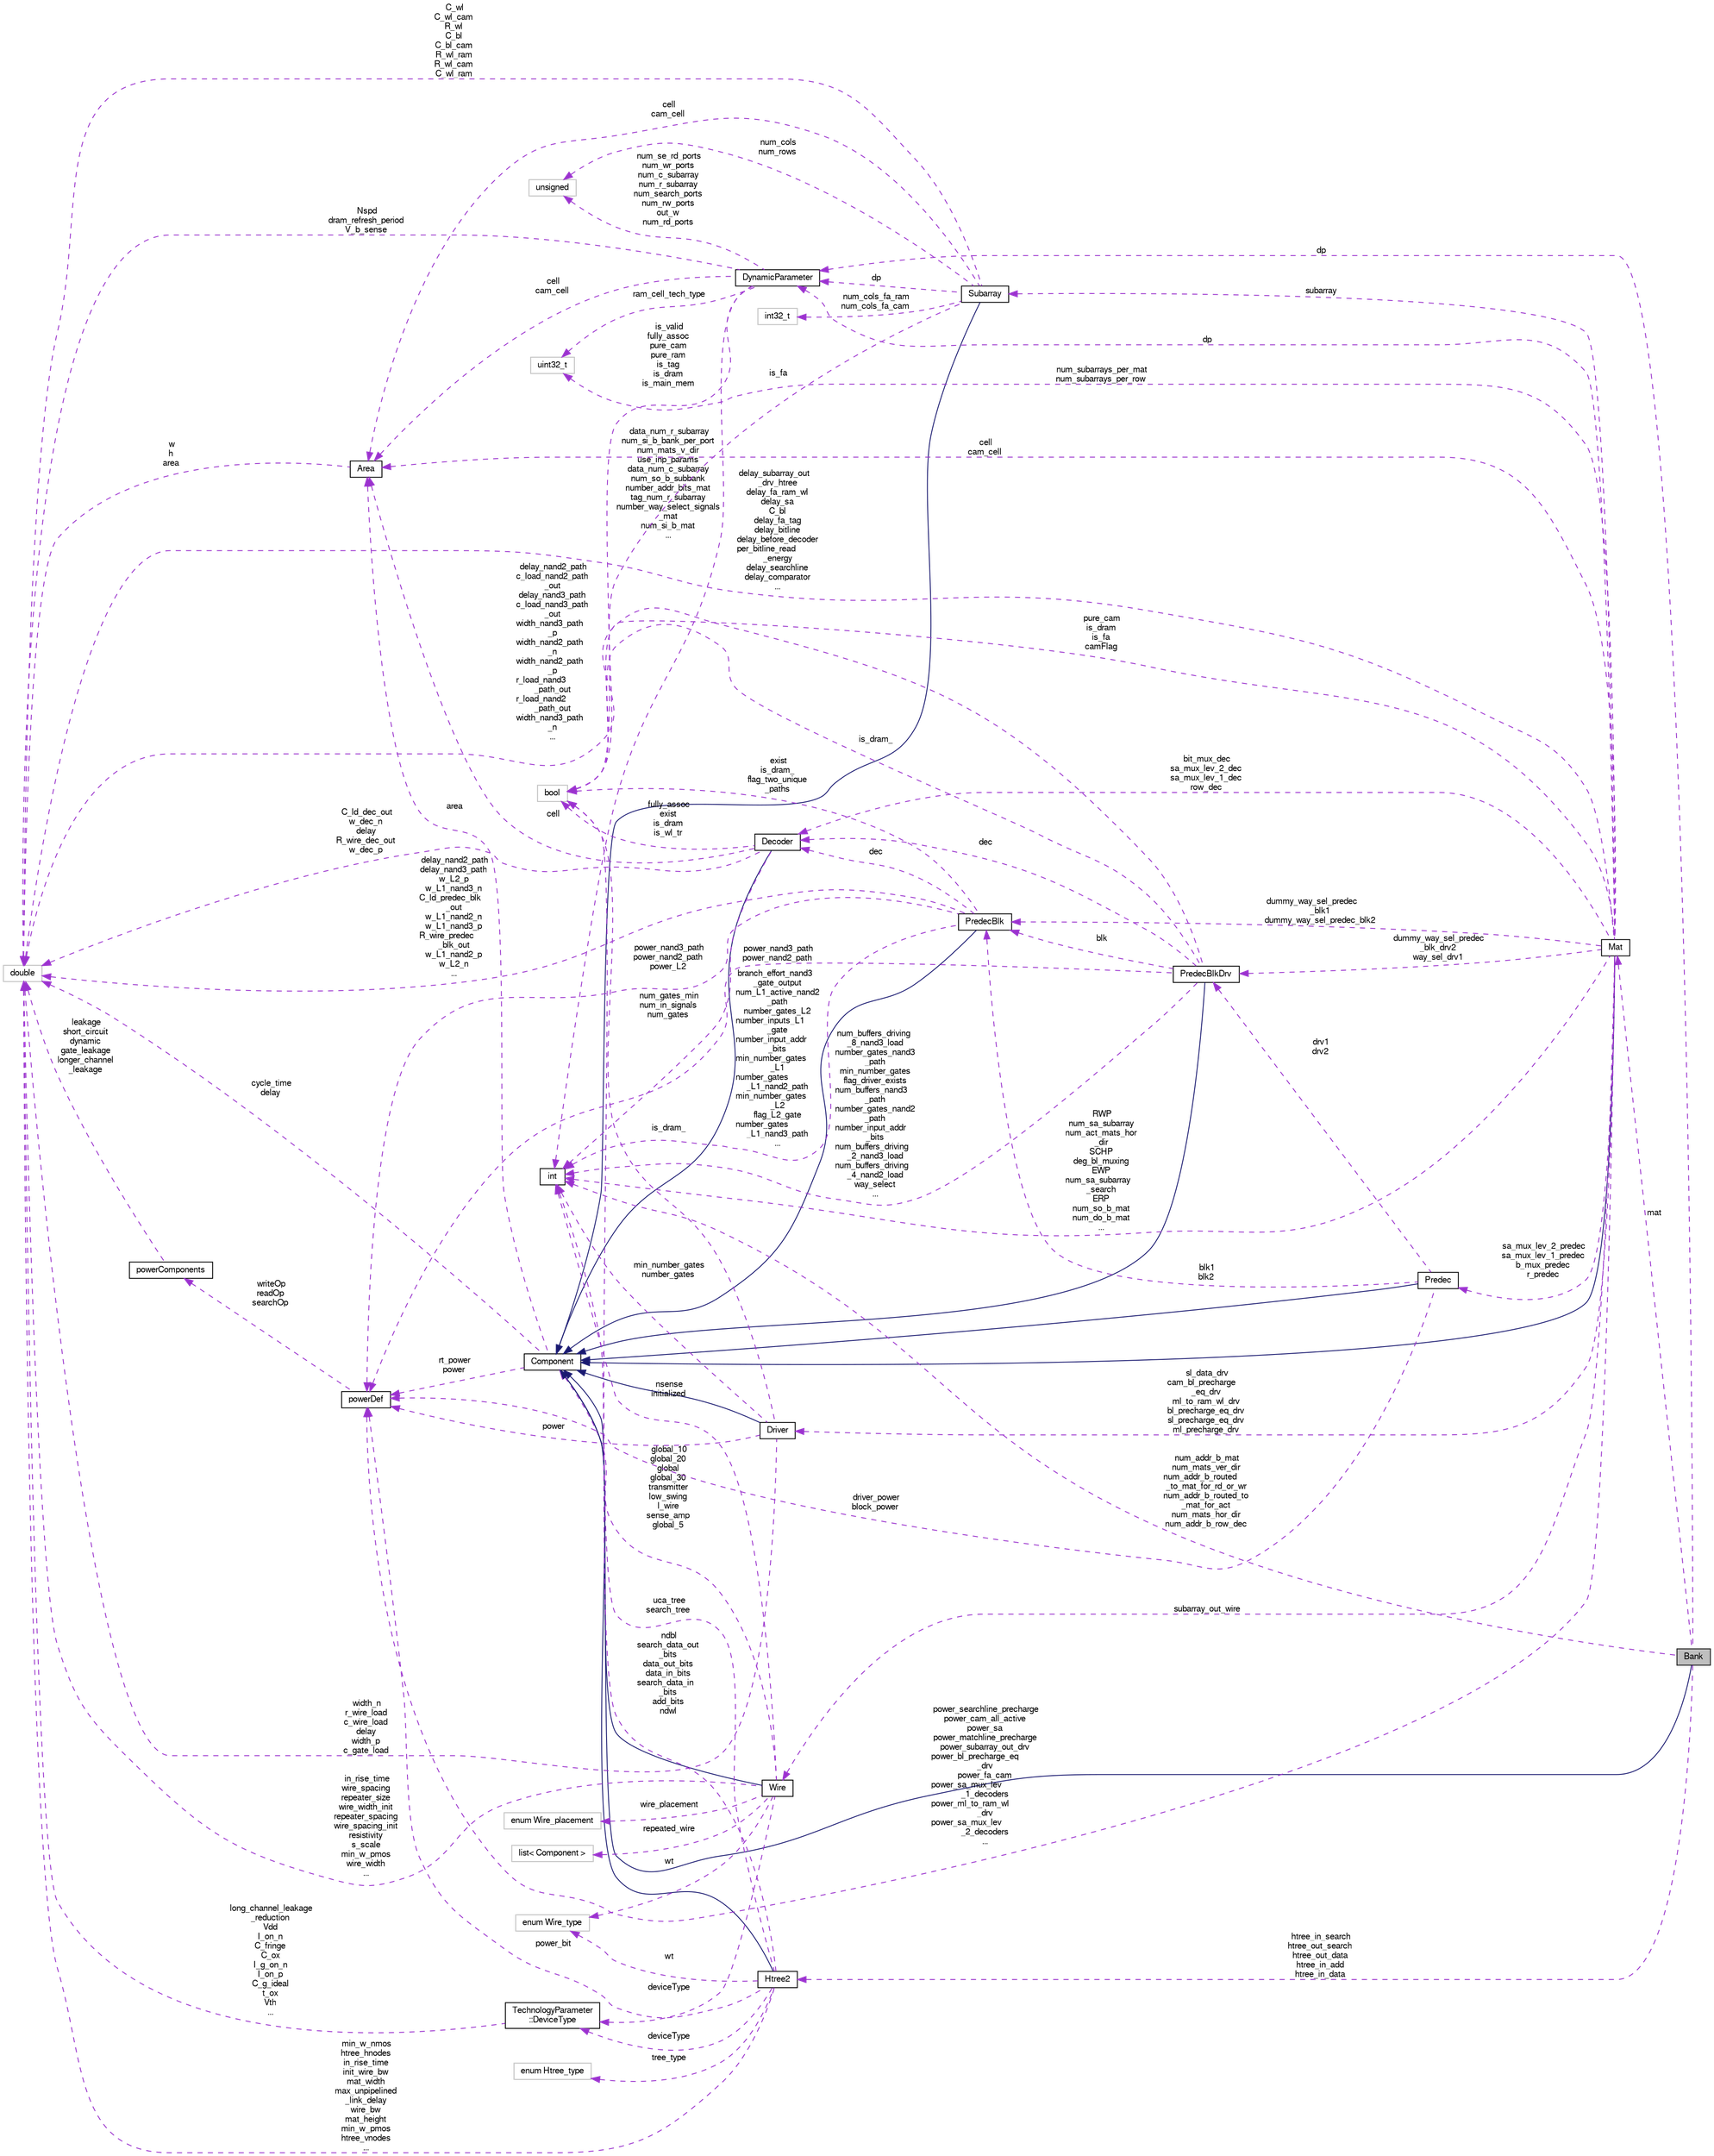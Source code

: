 digraph "Bank"
{
  bgcolor="transparent";
  edge [fontname="FreeSans",fontsize="10",labelfontname="FreeSans",labelfontsize="10"];
  node [fontname="FreeSans",fontsize="10",shape=record];
  rankdir="LR";
  Node2 [label="Bank",height=0.2,width=0.4,color="black", fillcolor="grey75", style="filled", fontcolor="black"];
  Node3 -> Node2 [dir="back",color="midnightblue",fontsize="10",style="solid",fontname="FreeSans"];
  Node3 [label="Component",height=0.2,width=0.4,color="black",URL="$classComponent.html"];
  Node4 -> Node3 [dir="back",color="darkorchid3",fontsize="10",style="dashed",label=" cycle_time\ndelay" ,fontname="FreeSans"];
  Node4 [label="double",height=0.2,width=0.4,color="grey75"];
  Node5 -> Node3 [dir="back",color="darkorchid3",fontsize="10",style="dashed",label=" rt_power\npower" ,fontname="FreeSans"];
  Node5 [label="powerDef",height=0.2,width=0.4,color="black",URL="$classpowerDef.html"];
  Node6 -> Node5 [dir="back",color="darkorchid3",fontsize="10",style="dashed",label=" writeOp\nreadOp\nsearchOp" ,fontname="FreeSans"];
  Node6 [label="powerComponents",height=0.2,width=0.4,color="black",URL="$classpowerComponents.html"];
  Node4 -> Node6 [dir="back",color="darkorchid3",fontsize="10",style="dashed",label=" leakage\nshort_circuit\ndynamic\ngate_leakage\nlonger_channel\l_leakage" ,fontname="FreeSans"];
  Node7 -> Node3 [dir="back",color="darkorchid3",fontsize="10",style="dashed",label=" area" ,fontname="FreeSans"];
  Node7 [label="Area",height=0.2,width=0.4,color="black",URL="$classArea.html"];
  Node4 -> Node7 [dir="back",color="darkorchid3",fontsize="10",style="dashed",label=" w\nh\narea" ,fontname="FreeSans"];
  Node8 -> Node2 [dir="back",color="darkorchid3",fontsize="10",style="dashed",label=" num_addr_b_mat\nnum_mats_ver_dir\nnum_addr_b_routed\l_to_mat_for_rd_or_wr\nnum_addr_b_routed_to\l_mat_for_act\nnum_mats_hor_dir\nnum_addr_b_row_dec" ,fontname="FreeSans"];
  Node8 [label="int",height=0.2,width=0.4,color="black",URL="$classint.html"];
  Node9 -> Node2 [dir="back",color="darkorchid3",fontsize="10",style="dashed",label=" dp" ,fontname="FreeSans"];
  Node9 [label="DynamicParameter",height=0.2,width=0.4,color="black",URL="$classDynamicParameter.html"];
  Node4 -> Node9 [dir="back",color="darkorchid3",fontsize="10",style="dashed",label=" Nspd\ndram_refresh_period\nV_b_sense" ,fontname="FreeSans"];
  Node10 -> Node9 [dir="back",color="darkorchid3",fontsize="10",style="dashed",label=" ram_cell_tech_type" ,fontname="FreeSans"];
  Node10 [label="uint32_t",height=0.2,width=0.4,color="grey75"];
  Node8 -> Node9 [dir="back",color="darkorchid3",fontsize="10",style="dashed",label=" data_num_r_subarray\nnum_si_b_bank_per_port\nnum_mats_v_dir\nuse_inp_params\ndata_num_c_subarray\nnum_so_b_subbank\nnumber_addr_bits_mat\ntag_num_r_subarray\nnumber_way_select_signals\l_mat\nnum_si_b_mat\n..." ,fontname="FreeSans"];
  Node11 -> Node9 [dir="back",color="darkorchid3",fontsize="10",style="dashed",label=" is_valid\nfully_assoc\npure_cam\npure_ram\nis_tag\nis_dram\nis_main_mem" ,fontname="FreeSans"];
  Node11 [label="bool",height=0.2,width=0.4,color="grey75"];
  Node7 -> Node9 [dir="back",color="darkorchid3",fontsize="10",style="dashed",label=" cell\ncam_cell" ,fontname="FreeSans"];
  Node12 -> Node9 [dir="back",color="darkorchid3",fontsize="10",style="dashed",label=" num_se_rd_ports\nnum_wr_ports\nnum_c_subarray\nnum_r_subarray\nnum_search_ports\nnum_rw_ports\nout_w\nnum_rd_ports" ,fontname="FreeSans"];
  Node12 [label="unsigned",height=0.2,width=0.4,color="grey75"];
  Node13 -> Node2 [dir="back",color="darkorchid3",fontsize="10",style="dashed",label=" mat" ,fontname="FreeSans"];
  Node13 [label="Mat",height=0.2,width=0.4,color="black",URL="$classMat.html"];
  Node3 -> Node13 [dir="back",color="midnightblue",fontsize="10",style="solid",fontname="FreeSans"];
  Node4 -> Node13 [dir="back",color="darkorchid3",fontsize="10",style="dashed",label=" delay_subarray_out\l_drv_htree\ndelay_fa_ram_wl\ndelay_sa\nC_bl\ndelay_fa_tag\ndelay_bitline\ndelay_before_decoder\nper_bitline_read\l_energy\ndelay_searchline\ndelay_comparator\n..." ,fontname="FreeSans"];
  Node14 -> Node13 [dir="back",color="darkorchid3",fontsize="10",style="dashed",label=" sl_data_drv\ncam_bl_precharge\l_eq_drv\nml_to_ram_wl_drv\nbl_precharge_eq_drv\nsl_precharge_eq_drv\nml_precharge_drv" ,fontname="FreeSans"];
  Node14 [label="Driver",height=0.2,width=0.4,color="black",URL="$classDriver.html"];
  Node3 -> Node14 [dir="back",color="midnightblue",fontsize="10",style="solid",fontname="FreeSans"];
  Node4 -> Node14 [dir="back",color="darkorchid3",fontsize="10",style="dashed",label=" width_n\nr_wire_load\nc_wire_load\ndelay\nwidth_p\nc_gate_load" ,fontname="FreeSans"];
  Node5 -> Node14 [dir="back",color="darkorchid3",fontsize="10",style="dashed",label=" power" ,fontname="FreeSans"];
  Node8 -> Node14 [dir="back",color="darkorchid3",fontsize="10",style="dashed",label=" min_number_gates\nnumber_gates" ,fontname="FreeSans"];
  Node11 -> Node14 [dir="back",color="darkorchid3",fontsize="10",style="dashed",label=" is_dram_" ,fontname="FreeSans"];
  Node15 -> Node13 [dir="back",color="darkorchid3",fontsize="10",style="dashed",label=" subarray" ,fontname="FreeSans"];
  Node15 [label="Subarray",height=0.2,width=0.4,color="black",URL="$classSubarray.html"];
  Node3 -> Node15 [dir="back",color="midnightblue",fontsize="10",style="solid",fontname="FreeSans"];
  Node4 -> Node15 [dir="back",color="darkorchid3",fontsize="10",style="dashed",label=" C_wl\nC_wl_cam\nR_wl\nC_bl\nC_bl_cam\nR_wl_ram\nR_wl_cam\nC_wl_ram" ,fontname="FreeSans"];
  Node16 -> Node15 [dir="back",color="darkorchid3",fontsize="10",style="dashed",label=" num_cols_fa_ram\nnum_cols_fa_cam" ,fontname="FreeSans"];
  Node16 [label="int32_t",height=0.2,width=0.4,color="grey75"];
  Node9 -> Node15 [dir="back",color="darkorchid3",fontsize="10",style="dashed",label=" dp" ,fontname="FreeSans"];
  Node11 -> Node15 [dir="back",color="darkorchid3",fontsize="10",style="dashed",label=" is_fa" ,fontname="FreeSans"];
  Node7 -> Node15 [dir="back",color="darkorchid3",fontsize="10",style="dashed",label=" cell\ncam_cell" ,fontname="FreeSans"];
  Node12 -> Node15 [dir="back",color="darkorchid3",fontsize="10",style="dashed",label=" num_cols\nnum_rows" ,fontname="FreeSans"];
  Node17 -> Node13 [dir="back",color="darkorchid3",fontsize="10",style="dashed",label=" subarray_out_wire" ,fontname="FreeSans"];
  Node17 [label="Wire",height=0.2,width=0.4,color="black",URL="$classWire.html"];
  Node3 -> Node17 [dir="back",color="midnightblue",fontsize="10",style="solid",fontname="FreeSans"];
  Node4 -> Node17 [dir="back",color="darkorchid3",fontsize="10",style="dashed",label=" in_rise_time\nwire_spacing\nrepeater_size\nwire_width_init\nrepeater_spacing\nwire_spacing_init\nresistivity\ns_scale\nmin_w_pmos\nwire_width\n..." ,fontname="FreeSans"];
  Node3 -> Node17 [dir="back",color="darkorchid3",fontsize="10",style="dashed",label=" global_10\nglobal_20\nglobal\nglobal_30\ntransmitter\nlow_swing\nl_wire\nsense_amp\nglobal_5" ,fontname="FreeSans"];
  Node18 -> Node17 [dir="back",color="darkorchid3",fontsize="10",style="dashed",label=" repeated_wire" ,fontname="FreeSans"];
  Node18 [label="list\< Component \>",height=0.2,width=0.4,color="grey75"];
  Node8 -> Node17 [dir="back",color="darkorchid3",fontsize="10",style="dashed",label=" nsense\ninitialized" ,fontname="FreeSans"];
  Node19 -> Node17 [dir="back",color="darkorchid3",fontsize="10",style="dashed",label=" wt" ,fontname="FreeSans"];
  Node19 [label="enum Wire_type",height=0.2,width=0.4,color="grey75"];
  Node20 -> Node17 [dir="back",color="darkorchid3",fontsize="10",style="dashed",label=" deviceType" ,fontname="FreeSans"];
  Node20 [label="TechnologyParameter\l::DeviceType",height=0.2,width=0.4,color="black",URL="$classTechnologyParameter_1_1DeviceType.html"];
  Node4 -> Node20 [dir="back",color="darkorchid3",fontsize="10",style="dashed",label=" long_channel_leakage\l_reduction\nVdd\nI_on_n\nC_fringe\nC_ox\nI_g_on_n\nI_on_p\nC_g_ideal\nt_ox\nVth\n..." ,fontname="FreeSans"];
  Node21 -> Node17 [dir="back",color="darkorchid3",fontsize="10",style="dashed",label=" wire_placement" ,fontname="FreeSans"];
  Node21 [label="enum Wire_placement",height=0.2,width=0.4,color="grey75"];
  Node5 -> Node13 [dir="back",color="darkorchid3",fontsize="10",style="dashed",label=" power_searchline_precharge\npower_cam_all_active\npower_sa\npower_matchline_precharge\npower_subarray_out_drv\npower_bl_precharge_eq\l_drv\npower_fa_cam\npower_sa_mux_lev\l_1_decoders\npower_ml_to_ram_wl\l_drv\npower_sa_mux_lev\l_2_decoders\n..." ,fontname="FreeSans"];
  Node10 -> Node13 [dir="back",color="darkorchid3",fontsize="10",style="dashed",label=" num_subarrays_per_mat\nnum_subarrays_per_row" ,fontname="FreeSans"];
  Node22 -> Node13 [dir="back",color="darkorchid3",fontsize="10",style="dashed",label=" bit_mux_dec\nsa_mux_lev_2_dec\nsa_mux_lev_1_dec\nrow_dec" ,fontname="FreeSans"];
  Node22 [label="Decoder",height=0.2,width=0.4,color="black",URL="$classDecoder.html"];
  Node3 -> Node22 [dir="back",color="midnightblue",fontsize="10",style="solid",fontname="FreeSans"];
  Node4 -> Node22 [dir="back",color="darkorchid3",fontsize="10",style="dashed",label=" C_ld_dec_out\nw_dec_n\ndelay\nR_wire_dec_out\nw_dec_p" ,fontname="FreeSans"];
  Node8 -> Node22 [dir="back",color="darkorchid3",fontsize="10",style="dashed",label=" num_gates_min\nnum_in_signals\nnum_gates" ,fontname="FreeSans"];
  Node11 -> Node22 [dir="back",color="darkorchid3",fontsize="10",style="dashed",label=" fully_assoc\nexist\nis_dram\nis_wl_tr" ,fontname="FreeSans"];
  Node7 -> Node22 [dir="back",color="darkorchid3",fontsize="10",style="dashed",label=" cell" ,fontname="FreeSans"];
  Node8 -> Node13 [dir="back",color="darkorchid3",fontsize="10",style="dashed",label=" RWP\nnum_sa_subarray\nnum_act_mats_hor\l_dir\nSCHP\ndeg_bl_muxing\nEWP\nnum_sa_subarray\l_search\nERP\nnum_so_b_mat\nnum_do_b_mat\n..." ,fontname="FreeSans"];
  Node9 -> Node13 [dir="back",color="darkorchid3",fontsize="10",style="dashed",label=" dp" ,fontname="FreeSans"];
  Node11 -> Node13 [dir="back",color="darkorchid3",fontsize="10",style="dashed",label=" pure_cam\nis_dram\nis_fa\ncamFlag" ,fontname="FreeSans"];
  Node23 -> Node13 [dir="back",color="darkorchid3",fontsize="10",style="dashed",label=" dummy_way_sel_predec\l_blk1\ndummy_way_sel_predec_blk2" ,fontname="FreeSans"];
  Node23 [label="PredecBlk",height=0.2,width=0.4,color="black",URL="$classPredecBlk.html"];
  Node3 -> Node23 [dir="back",color="midnightblue",fontsize="10",style="solid",fontname="FreeSans"];
  Node4 -> Node23 [dir="back",color="darkorchid3",fontsize="10",style="dashed",label=" delay_nand2_path\ndelay_nand3_path\nw_L2_p\nw_L1_nand3_n\nC_ld_predec_blk\l_out\nw_L1_nand2_n\nw_L1_nand3_p\nR_wire_predec\l_blk_out\nw_L1_nand2_p\nw_L2_n\n..." ,fontname="FreeSans"];
  Node5 -> Node23 [dir="back",color="darkorchid3",fontsize="10",style="dashed",label=" power_nand3_path\npower_nand2_path\npower_L2" ,fontname="FreeSans"];
  Node22 -> Node23 [dir="back",color="darkorchid3",fontsize="10",style="dashed",label=" dec" ,fontname="FreeSans"];
  Node8 -> Node23 [dir="back",color="darkorchid3",fontsize="10",style="dashed",label=" branch_effort_nand3\l_gate_output\nnum_L1_active_nand2\l_path\nnumber_gates_L2\nnumber_inputs_L1\l_gate\nnumber_input_addr\l_bits\nmin_number_gates\l_L1\nnumber_gates\l_L1_nand2_path\nmin_number_gates\l_L2\nflag_L2_gate\nnumber_gates\l_L1_nand3_path\n..." ,fontname="FreeSans"];
  Node11 -> Node23 [dir="back",color="darkorchid3",fontsize="10",style="dashed",label=" exist\nis_dram_\nflag_two_unique\l_paths" ,fontname="FreeSans"];
  Node7 -> Node13 [dir="back",color="darkorchid3",fontsize="10",style="dashed",label=" cell\ncam_cell" ,fontname="FreeSans"];
  Node24 -> Node13 [dir="back",color="darkorchid3",fontsize="10",style="dashed",label=" sa_mux_lev_2_predec\nsa_mux_lev_1_predec\nb_mux_predec\nr_predec" ,fontname="FreeSans"];
  Node24 [label="Predec",height=0.2,width=0.4,color="black",URL="$classPredec.html"];
  Node3 -> Node24 [dir="back",color="midnightblue",fontsize="10",style="solid",fontname="FreeSans"];
  Node5 -> Node24 [dir="back",color="darkorchid3",fontsize="10",style="dashed",label=" driver_power\nblock_power" ,fontname="FreeSans"];
  Node23 -> Node24 [dir="back",color="darkorchid3",fontsize="10",style="dashed",label=" blk1\nblk2" ,fontname="FreeSans"];
  Node25 -> Node24 [dir="back",color="darkorchid3",fontsize="10",style="dashed",label=" drv1\ndrv2" ,fontname="FreeSans"];
  Node25 [label="PredecBlkDrv",height=0.2,width=0.4,color="black",URL="$classPredecBlkDrv.html"];
  Node3 -> Node25 [dir="back",color="midnightblue",fontsize="10",style="solid",fontname="FreeSans"];
  Node4 -> Node25 [dir="back",color="darkorchid3",fontsize="10",style="dashed",label=" delay_nand2_path\nc_load_nand2_path\l_out\ndelay_nand3_path\nc_load_nand3_path\l_out\nwidth_nand3_path\l_p\nwidth_nand2_path\l_n\nwidth_nand2_path\l_p\nr_load_nand3\l_path_out\nr_load_nand2\l_path_out\nwidth_nand3_path\l_n\n..." ,fontname="FreeSans"];
  Node5 -> Node25 [dir="back",color="darkorchid3",fontsize="10",style="dashed",label=" power_nand3_path\npower_nand2_path" ,fontname="FreeSans"];
  Node22 -> Node25 [dir="back",color="darkorchid3",fontsize="10",style="dashed",label=" dec" ,fontname="FreeSans"];
  Node8 -> Node25 [dir="back",color="darkorchid3",fontsize="10",style="dashed",label=" num_buffers_driving\l_8_nand3_load\nnumber_gates_nand3\l_path\nmin_number_gates\nflag_driver_exists\nnum_buffers_nand3\l_path\nnumber_gates_nand2\l_path\nnumber_input_addr\l_bits\nnum_buffers_driving\l_2_nand3_load\nnum_buffers_driving\l_4_nand2_load\nway_select\n..." ,fontname="FreeSans"];
  Node11 -> Node25 [dir="back",color="darkorchid3",fontsize="10",style="dashed",label=" is_dram_" ,fontname="FreeSans"];
  Node23 -> Node25 [dir="back",color="darkorchid3",fontsize="10",style="dashed",label=" blk" ,fontname="FreeSans"];
  Node25 -> Node13 [dir="back",color="darkorchid3",fontsize="10",style="dashed",label=" dummy_way_sel_predec\l_blk_drv2\nway_sel_drv1" ,fontname="FreeSans"];
  Node26 -> Node2 [dir="back",color="darkorchid3",fontsize="10",style="dashed",label=" htree_in_search\nhtree_out_search\nhtree_out_data\nhtree_in_add\nhtree_in_data" ,fontname="FreeSans"];
  Node26 [label="Htree2",height=0.2,width=0.4,color="black",URL="$classHtree2.html"];
  Node3 -> Node26 [dir="back",color="midnightblue",fontsize="10",style="solid",fontname="FreeSans"];
  Node4 -> Node26 [dir="back",color="darkorchid3",fontsize="10",style="dashed",label=" min_w_nmos\nhtree_hnodes\nin_rise_time\ninit_wire_bw\nmat_width\nmax_unpipelined\l_link_delay\nwire_bw\nmat_height\nmin_w_pmos\nhtree_vnodes\n..." ,fontname="FreeSans"];
  Node5 -> Node26 [dir="back",color="darkorchid3",fontsize="10",style="dashed",label=" power_bit" ,fontname="FreeSans"];
  Node8 -> Node26 [dir="back",color="darkorchid3",fontsize="10",style="dashed",label=" ndbl\nsearch_data_out\l_bits\ndata_out_bits\ndata_in_bits\nsearch_data_in\l_bits\nadd_bits\nndwl" ,fontname="FreeSans"];
  Node11 -> Node26 [dir="back",color="darkorchid3",fontsize="10",style="dashed",label=" uca_tree\nsearch_tree" ,fontname="FreeSans"];
  Node27 -> Node26 [dir="back",color="darkorchid3",fontsize="10",style="dashed",label=" tree_type" ,fontname="FreeSans"];
  Node27 [label="enum Htree_type",height=0.2,width=0.4,color="grey75"];
  Node19 -> Node26 [dir="back",color="darkorchid3",fontsize="10",style="dashed",label=" wt" ,fontname="FreeSans"];
  Node20 -> Node26 [dir="back",color="darkorchid3",fontsize="10",style="dashed",label=" deviceType" ,fontname="FreeSans"];
}
